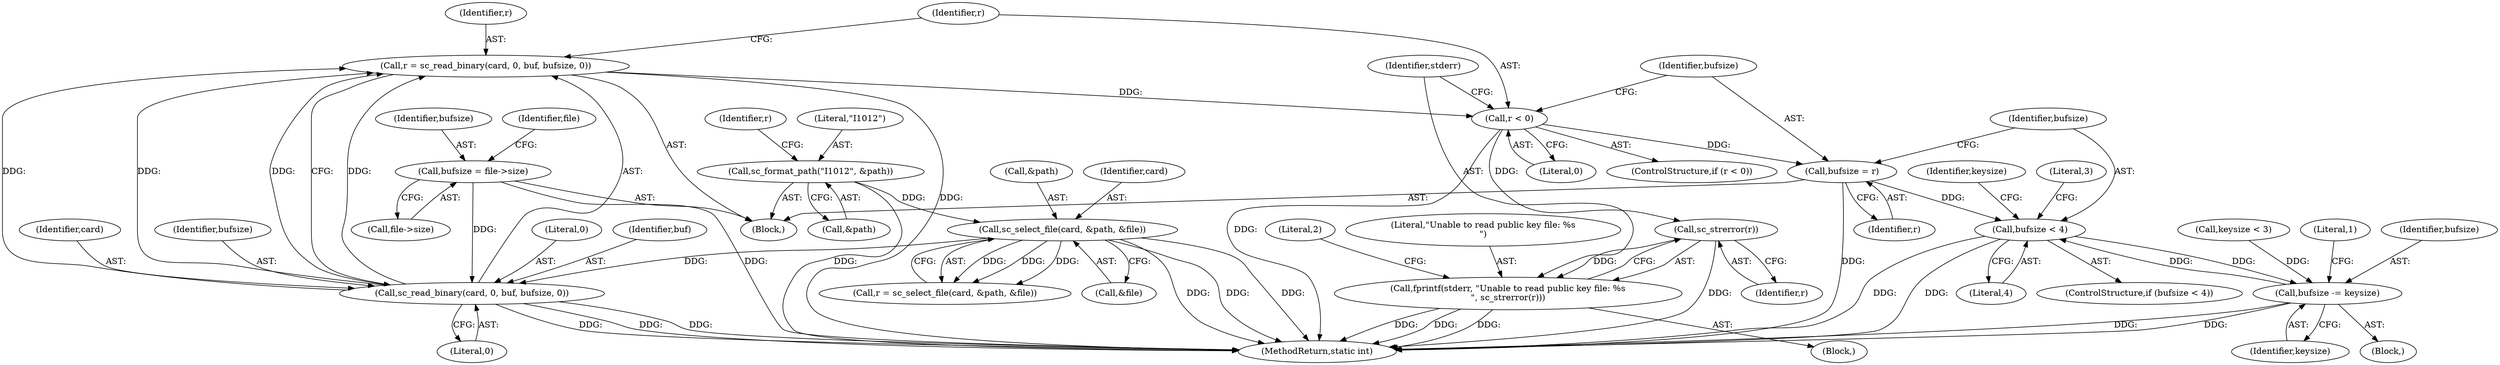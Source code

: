 digraph "0_OpenSC_360e95d45ac4123255a4c796db96337f332160ad#diff-d643a0fa169471dbf2912f4866dc49c5_9@API" {
"1000149" [label="(Call,r = sc_read_binary(card, 0, buf, bufsize, 0))"];
"1000151" [label="(Call,sc_read_binary(card, 0, buf, bufsize, 0))"];
"1000126" [label="(Call,sc_select_file(card, &path, &file))"];
"1000120" [label="(Call,sc_format_path(\"I1012\", &path))"];
"1000142" [label="(Call,bufsize = file->size)"];
"1000158" [label="(Call,r < 0)"];
"1000165" [label="(Call,sc_strerror(r))"];
"1000162" [label="(Call,fprintf(stderr, \"Unable to read public key file: %s\n\", sc_strerror(r)))"];
"1000169" [label="(Call,bufsize = r)"];
"1000175" [label="(Call,bufsize < 4)"];
"1000212" [label="(Call,bufsize -= keysize)"];
"1000197" [label="(Call,keysize < 3)"];
"1000166" [label="(Identifier,r)"];
"1000126" [label="(Call,sc_select_file(card, &path, &file))"];
"1000175" [label="(Call,bufsize < 4)"];
"1000128" [label="(Call,&path)"];
"1000122" [label="(Call,&path)"];
"1000151" [label="(Call,sc_read_binary(card, 0, buf, bufsize, 0))"];
"1000177" [label="(Literal,4)"];
"1000130" [label="(Call,&file)"];
"1000143" [label="(Identifier,bufsize)"];
"1000212" [label="(Call,bufsize -= keysize)"];
"1000215" [label="(Literal,1)"];
"1000155" [label="(Identifier,bufsize)"];
"1000157" [label="(ControlStructure,if (r < 0))"];
"1000213" [label="(Identifier,bufsize)"];
"1000171" [label="(Identifier,r)"];
"1000165" [label="(Call,sc_strerror(r))"];
"1000120" [label="(Call,sc_format_path(\"I1012\", &path))"];
"1000161" [label="(Block,)"];
"1000156" [label="(Literal,0)"];
"1000142" [label="(Call,bufsize = file->size)"];
"1000164" [label="(Literal,\"Unable to read public key file: %s\n\")"];
"1000148" [label="(Identifier,file)"];
"1000160" [label="(Literal,0)"];
"1000169" [label="(Call,bufsize = r)"];
"1000214" [label="(Identifier,keysize)"];
"1000124" [label="(Call,r = sc_select_file(card, &path, &file))"];
"1000153" [label="(Literal,0)"];
"1000159" [label="(Identifier,r)"];
"1000125" [label="(Identifier,r)"];
"1000127" [label="(Identifier,card)"];
"1000162" [label="(Call,fprintf(stderr, \"Unable to read public key file: %s\n\", sc_strerror(r)))"];
"1000168" [label="(Literal,2)"];
"1000163" [label="(Identifier,stderr)"];
"1000102" [label="(Block,)"];
"1000149" [label="(Call,r = sc_read_binary(card, 0, buf, bufsize, 0))"];
"1000154" [label="(Identifier,buf)"];
"1000179" [label="(Literal,3)"];
"1000176" [label="(Identifier,bufsize)"];
"1000152" [label="(Identifier,card)"];
"1000170" [label="(Identifier,bufsize)"];
"1000231" [label="(MethodReturn,static int)"];
"1000174" [label="(ControlStructure,if (bufsize < 4))"];
"1000173" [label="(Block,)"];
"1000150" [label="(Identifier,r)"];
"1000158" [label="(Call,r < 0)"];
"1000121" [label="(Literal,\"I1012\")"];
"1000181" [label="(Identifier,keysize)"];
"1000144" [label="(Call,file->size)"];
"1000149" -> "1000102"  [label="AST: "];
"1000149" -> "1000151"  [label="CFG: "];
"1000150" -> "1000149"  [label="AST: "];
"1000151" -> "1000149"  [label="AST: "];
"1000159" -> "1000149"  [label="CFG: "];
"1000149" -> "1000231"  [label="DDG: "];
"1000151" -> "1000149"  [label="DDG: "];
"1000151" -> "1000149"  [label="DDG: "];
"1000151" -> "1000149"  [label="DDG: "];
"1000151" -> "1000149"  [label="DDG: "];
"1000149" -> "1000158"  [label="DDG: "];
"1000151" -> "1000156"  [label="CFG: "];
"1000152" -> "1000151"  [label="AST: "];
"1000153" -> "1000151"  [label="AST: "];
"1000154" -> "1000151"  [label="AST: "];
"1000155" -> "1000151"  [label="AST: "];
"1000156" -> "1000151"  [label="AST: "];
"1000151" -> "1000231"  [label="DDG: "];
"1000151" -> "1000231"  [label="DDG: "];
"1000151" -> "1000231"  [label="DDG: "];
"1000126" -> "1000151"  [label="DDG: "];
"1000142" -> "1000151"  [label="DDG: "];
"1000126" -> "1000124"  [label="AST: "];
"1000126" -> "1000130"  [label="CFG: "];
"1000127" -> "1000126"  [label="AST: "];
"1000128" -> "1000126"  [label="AST: "];
"1000130" -> "1000126"  [label="AST: "];
"1000124" -> "1000126"  [label="CFG: "];
"1000126" -> "1000231"  [label="DDG: "];
"1000126" -> "1000231"  [label="DDG: "];
"1000126" -> "1000231"  [label="DDG: "];
"1000126" -> "1000124"  [label="DDG: "];
"1000126" -> "1000124"  [label="DDG: "];
"1000126" -> "1000124"  [label="DDG: "];
"1000120" -> "1000126"  [label="DDG: "];
"1000120" -> "1000102"  [label="AST: "];
"1000120" -> "1000122"  [label="CFG: "];
"1000121" -> "1000120"  [label="AST: "];
"1000122" -> "1000120"  [label="AST: "];
"1000125" -> "1000120"  [label="CFG: "];
"1000120" -> "1000231"  [label="DDG: "];
"1000142" -> "1000102"  [label="AST: "];
"1000142" -> "1000144"  [label="CFG: "];
"1000143" -> "1000142"  [label="AST: "];
"1000144" -> "1000142"  [label="AST: "];
"1000148" -> "1000142"  [label="CFG: "];
"1000142" -> "1000231"  [label="DDG: "];
"1000158" -> "1000157"  [label="AST: "];
"1000158" -> "1000160"  [label="CFG: "];
"1000159" -> "1000158"  [label="AST: "];
"1000160" -> "1000158"  [label="AST: "];
"1000163" -> "1000158"  [label="CFG: "];
"1000170" -> "1000158"  [label="CFG: "];
"1000158" -> "1000231"  [label="DDG: "];
"1000158" -> "1000165"  [label="DDG: "];
"1000158" -> "1000169"  [label="DDG: "];
"1000165" -> "1000162"  [label="AST: "];
"1000165" -> "1000166"  [label="CFG: "];
"1000166" -> "1000165"  [label="AST: "];
"1000162" -> "1000165"  [label="CFG: "];
"1000165" -> "1000231"  [label="DDG: "];
"1000165" -> "1000162"  [label="DDG: "];
"1000162" -> "1000161"  [label="AST: "];
"1000163" -> "1000162"  [label="AST: "];
"1000164" -> "1000162"  [label="AST: "];
"1000168" -> "1000162"  [label="CFG: "];
"1000162" -> "1000231"  [label="DDG: "];
"1000162" -> "1000231"  [label="DDG: "];
"1000162" -> "1000231"  [label="DDG: "];
"1000169" -> "1000102"  [label="AST: "];
"1000169" -> "1000171"  [label="CFG: "];
"1000170" -> "1000169"  [label="AST: "];
"1000171" -> "1000169"  [label="AST: "];
"1000176" -> "1000169"  [label="CFG: "];
"1000169" -> "1000231"  [label="DDG: "];
"1000169" -> "1000175"  [label="DDG: "];
"1000175" -> "1000174"  [label="AST: "];
"1000175" -> "1000177"  [label="CFG: "];
"1000176" -> "1000175"  [label="AST: "];
"1000177" -> "1000175"  [label="AST: "];
"1000179" -> "1000175"  [label="CFG: "];
"1000181" -> "1000175"  [label="CFG: "];
"1000175" -> "1000231"  [label="DDG: "];
"1000175" -> "1000231"  [label="DDG: "];
"1000212" -> "1000175"  [label="DDG: "];
"1000175" -> "1000212"  [label="DDG: "];
"1000212" -> "1000173"  [label="AST: "];
"1000212" -> "1000214"  [label="CFG: "];
"1000213" -> "1000212"  [label="AST: "];
"1000214" -> "1000212"  [label="AST: "];
"1000215" -> "1000212"  [label="CFG: "];
"1000212" -> "1000231"  [label="DDG: "];
"1000212" -> "1000231"  [label="DDG: "];
"1000197" -> "1000212"  [label="DDG: "];
}
